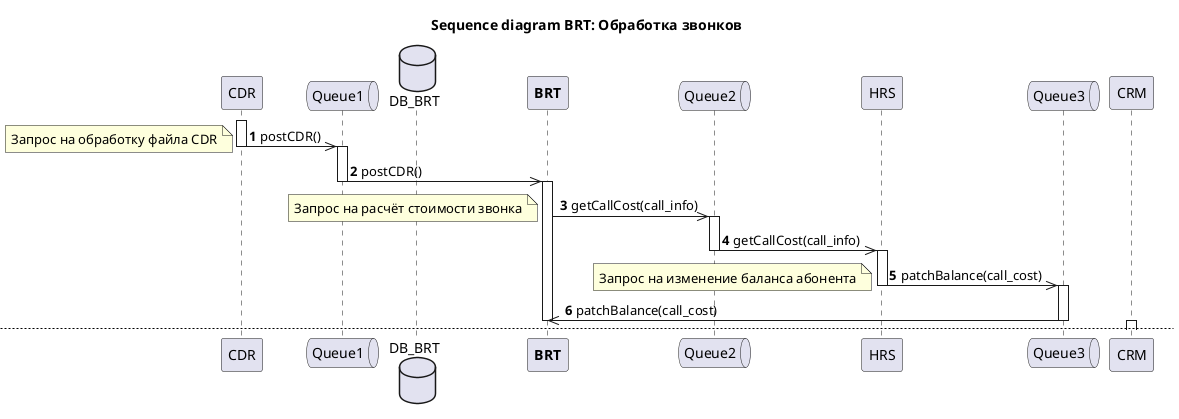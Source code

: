 @startuml Sequence diagram BRT

participant CDR as cdr
queue Queue1 as q1
database DB_BRT as db_b
participant "**BRT**" as b
queue Queue2 as q2
participant HRS as h
queue Queue3 as q3
participant CRM as c



title: Sequence diagram BRT: Обработка звонков
autonumber
activate cdr
cdr ->> q1: postCDR()
note left: Запрос на обработку файла CDR
deactivate cdr
activate q1
q1 ->> b: postCDR()
deactivate q1
activate b
b ->> q2: getCallCost(call_info)
note left: Запрос на расчёт стоимости звонка
activate q2
q2 ->> h: getCallCost(call_info)
deactivate q2
activate h
h ->> q3: patchBalance(call_cost)
note left: Запрос на изменение баланса абонента
deactivate h
activate q3
q3 ->> b: patchBalance(call_cost)
deactivate q3
deactivate b



newpage Sequence diagram BRT: Получение информации об абоненте
autonumber
activate c
c -> b: GET /v1/clients/{msisdn}
note left: Запрос данных об абоненте
activate b
    alt #LightGreen Успех
        b -> db_b: getClientInfo()
        note right: Запрос на извлечение данных из БД
        activate db_b
        db_b --> b: Ответ
        deactivate db_b
        b --> c: Ответ 200 ОК
    else #Tomato Некорректный запрос (неверный тип данных или значения)
        autonumber 2
        b --> c: Ответ 400 Bad Request
    else #Tomato Пользователь не авторизован
        autonumber 2
        b --> c: Ответ 401 Unauthorized
    else #Tomato Пользователь не имеет прав на доступ к методу
        autonumber 2
        b --> c: Ответ 403 Forbidden
    else #Tomato Запись в БД не найдена (поиск по id, но строки нет)
        autonumber 2
        b --> c: Ответ 404 Not Found
    else #Tomato Непредвиденная ошибка сервера
        autonumber 2
        b --> c: Ответ 500 Internal Server Error
        deactivate b
    end



newpage Sequence diagram BRT: Создание абонента
autonumber
c -> b: POST /v1/clients
note left: Запрос на создание нового абонента
activate b
    alt #LightGreen Успех
        b -> db_b: postClient()
        note right: Запрос на внесение данных в БД
        activate db_b
        db_b --> b: Ответ
        deactivate db_b
        b --> c: Ответ 201 ОК
    else #Tomato Некорректный запрос (неверный тип данных или значения)
        autonumber 2
        b --> c: Ответ 400 Bad Request
    else #Tomato Пользователь не авторизован
        autonumber 2
        b --> c: Ответ 401 Unauthorized
    else #Tomato Пользователь не имеет прав на доступ к методу
        autonumber 2
        b --> c: Ответ 403 Forbidden
    else #Tomato Непредвиденная ошибка сервера
        autonumber 2
        b --> c: Ответ 500 Internal Server Error
        deactivate b
    end



newpage Sequence diagram BRT: Смена тарифа
autonumber
c -> b: PATCH /v1/clients/{msisdn}/tariff
note left: Запрос на смену тарифа
activate b
    alt #LightGreen Успех
        b -> db_b: patchTariff()
        note right: Запрос на изменение данных в БД
        activate db_b
        db_b --> b: Ответ
        deactivate db_b
        b --> c: Ответ 200 ОК
    else #Tomato Некорректный запрос (неверный тип данных или значения)
        autonumber 2
        b --> c: Ответ 400 Bad Request
    else #Tomato Пользователь не авторизован
        autonumber 2
        b --> c: Ответ 401 Unauthorized
    else #Tomato Пользователь не имеет прав на доступ к методу
        autonumber 2
        b --> c: Ответ 403 Forbidden
    else #Tomato Запись в БД не найдена (поиск по id, но строки нет)
        autonumber 2
        b --> c: Ответ 404 Not Found
    else #Tomato Непредвиденная ошибка сервера
        autonumber 2
        b --> c: Ответ 500 Internal Server Error
        deactivate b
    end



newpage Sequence diagram BRT: Пополнение баланса
autonumber
c -> b: PATCH /v1/clients/{msisdn}/balance
note left: Запрос на пополнение баланса
activate b
    alt #LightGreen Успех
        b -> db_b: patchBalance()
        note right: Запрос на изменение данных в БД
        activate db_b
        db_b --> b: Ответ
        deactivate db_b
        b --> c: Ответ 200 ОК
    else #Tomato Некорректный запрос (неверный тип данных или значения)
        autonumber 2
        b --> c: Ответ 400 Bad Request
    else #Tomato Пользователь не авторизован
        autonumber 2
        b --> c: Ответ 401 Unauthorized
    else #Tomato Пользователь не имеет прав на доступ к методу
        autonumber 2
        b --> c: Ответ 403 Forbidden
    else #Tomato Запись в БД не найдена (поиск по id, но строки нет)
        autonumber 2
        b --> c: Ответ 404 Not Found
    else #Tomato Непредвиденная ошибка сервера
        autonumber 2
        b --> c: Ответ 500 Internal Server Error
        deactivate b
    end
@enduml